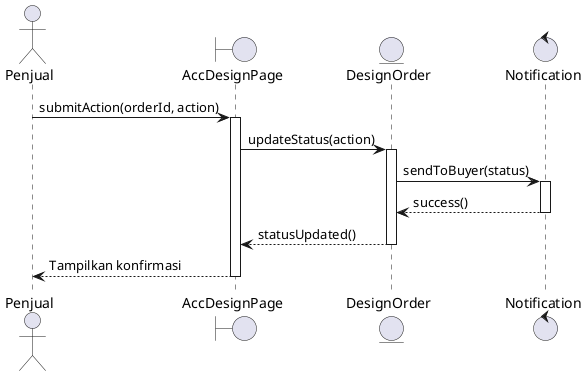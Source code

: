 @startuml
skinparam backgroundColor transparent
actor Penjual
boundary AccDesignPage
entity DesignOrder
control Notification

Penjual -> AccDesignPage : submitAction(orderId, action)
activate AccDesignPage
AccDesignPage -> DesignOrder : updateStatus(action)
activate DesignOrder
DesignOrder -> Notification : sendToBuyer(status)
activate Notification
Notification --> DesignOrder : success()
deactivate Notification
DesignOrder --> AccDesignPage : statusUpdated()
deactivate DesignOrder
AccDesignPage --> Penjual : Tampilkan konfirmasi
deactivate AccDesignPage
@enduml
